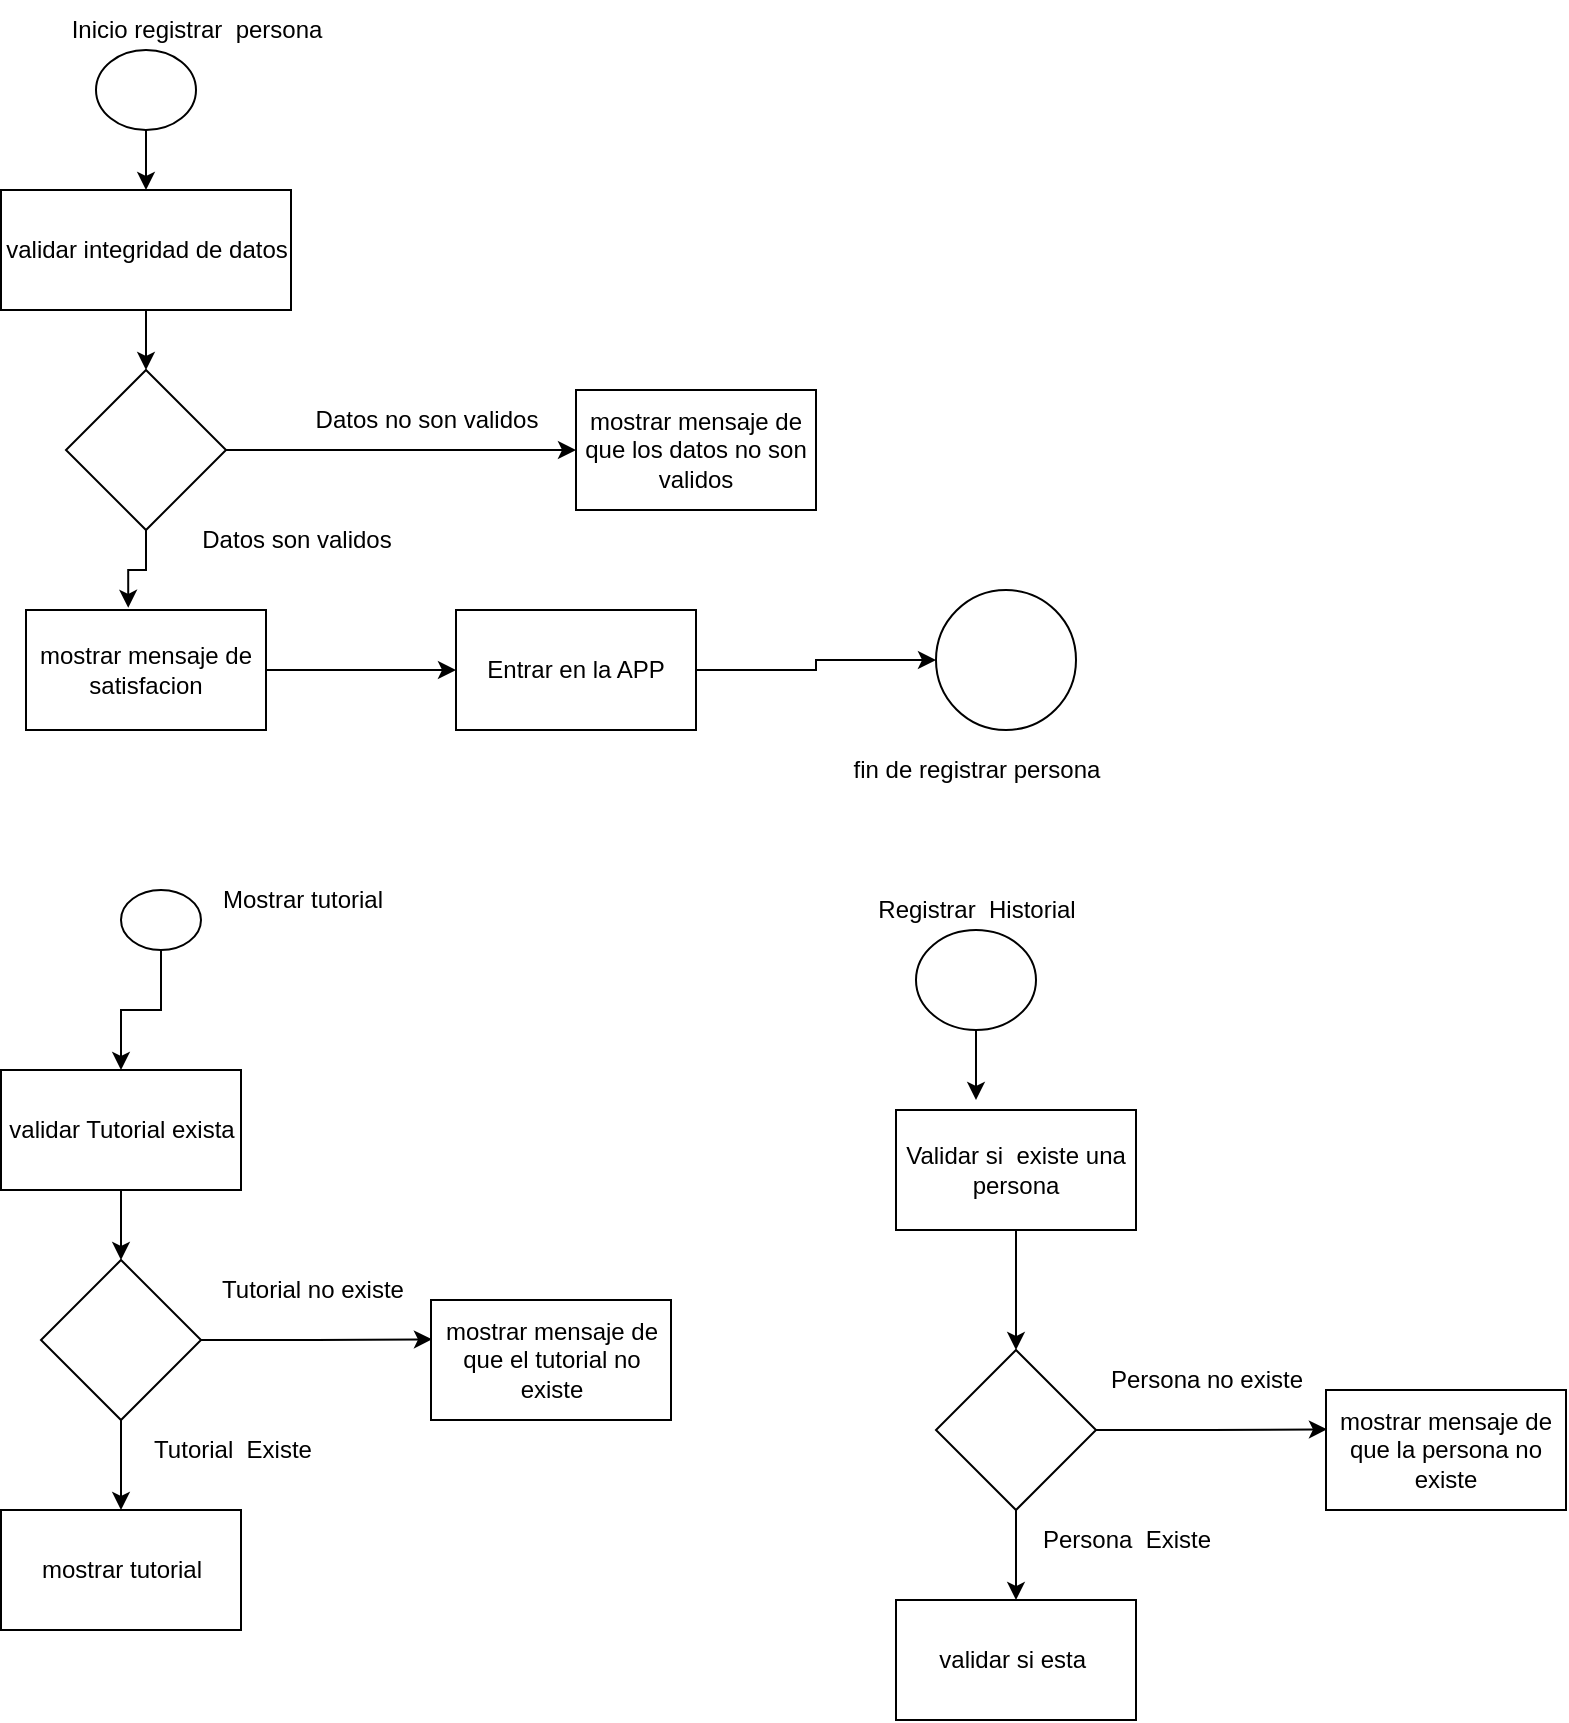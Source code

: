 <mxfile version="20.5.3" type="github">
  <diagram id="CPHFEnr3vd0cSPUor515" name="Página-1">
    <mxGraphModel dx="1483" dy="781" grid="1" gridSize="10" guides="1" tooltips="1" connect="1" arrows="1" fold="1" page="1" pageScale="1" pageWidth="827" pageHeight="1169" math="0" shadow="0">
      <root>
        <mxCell id="0" />
        <mxCell id="1" parent="0" />
        <mxCell id="SK879dmGWXdE1maNSfmL-5" style="edgeStyle=orthogonalEdgeStyle;rounded=0;orthogonalLoop=1;jettySize=auto;html=1;entryX=0.5;entryY=0;entryDx=0;entryDy=0;" edge="1" parent="1" source="SK879dmGWXdE1maNSfmL-2" target="SK879dmGWXdE1maNSfmL-6">
          <mxGeometry relative="1" as="geometry">
            <mxPoint x="165" y="120" as="targetPoint" />
          </mxGeometry>
        </mxCell>
        <mxCell id="SK879dmGWXdE1maNSfmL-2" value="" style="ellipse;whiteSpace=wrap;html=1;" vertex="1" parent="1">
          <mxGeometry x="140" y="50" width="50" height="40" as="geometry" />
        </mxCell>
        <mxCell id="SK879dmGWXdE1maNSfmL-3" value="Inicio registrar&amp;nbsp; persona" style="text;html=1;align=center;verticalAlign=middle;resizable=0;points=[];autosize=1;strokeColor=none;fillColor=none;" vertex="1" parent="1">
          <mxGeometry x="115" y="25" width="150" height="30" as="geometry" />
        </mxCell>
        <mxCell id="SK879dmGWXdE1maNSfmL-8" style="edgeStyle=orthogonalEdgeStyle;rounded=0;orthogonalLoop=1;jettySize=auto;html=1;entryX=0.5;entryY=0;entryDx=0;entryDy=0;" edge="1" parent="1" source="SK879dmGWXdE1maNSfmL-6" target="SK879dmGWXdE1maNSfmL-7">
          <mxGeometry relative="1" as="geometry" />
        </mxCell>
        <mxCell id="SK879dmGWXdE1maNSfmL-6" value="validar integridad de datos" style="rounded=0;whiteSpace=wrap;html=1;" vertex="1" parent="1">
          <mxGeometry x="92.5" y="120" width="145" height="60" as="geometry" />
        </mxCell>
        <mxCell id="SK879dmGWXdE1maNSfmL-10" style="edgeStyle=orthogonalEdgeStyle;rounded=0;orthogonalLoop=1;jettySize=auto;html=1;entryX=0;entryY=0.5;entryDx=0;entryDy=0;" edge="1" parent="1" source="SK879dmGWXdE1maNSfmL-7" target="SK879dmGWXdE1maNSfmL-11">
          <mxGeometry relative="1" as="geometry">
            <mxPoint x="270" y="250" as="targetPoint" />
          </mxGeometry>
        </mxCell>
        <mxCell id="SK879dmGWXdE1maNSfmL-14" style="edgeStyle=orthogonalEdgeStyle;rounded=0;orthogonalLoop=1;jettySize=auto;html=1;entryX=0.426;entryY=-0.018;entryDx=0;entryDy=0;entryPerimeter=0;" edge="1" parent="1" source="SK879dmGWXdE1maNSfmL-7" target="SK879dmGWXdE1maNSfmL-35">
          <mxGeometry relative="1" as="geometry">
            <mxPoint x="165" y="330.0" as="targetPoint" />
          </mxGeometry>
        </mxCell>
        <mxCell id="SK879dmGWXdE1maNSfmL-7" value="" style="rhombus;whiteSpace=wrap;html=1;" vertex="1" parent="1">
          <mxGeometry x="125" y="210" width="80" height="80" as="geometry" />
        </mxCell>
        <mxCell id="SK879dmGWXdE1maNSfmL-11" value="mostrar mensaje de que los datos no son validos" style="rounded=0;whiteSpace=wrap;html=1;" vertex="1" parent="1">
          <mxGeometry x="380" y="220" width="120" height="60" as="geometry" />
        </mxCell>
        <mxCell id="SK879dmGWXdE1maNSfmL-12" value="Datos no son validos" style="text;html=1;align=center;verticalAlign=middle;resizable=0;points=[];autosize=1;strokeColor=none;fillColor=none;" vertex="1" parent="1">
          <mxGeometry x="240" y="220" width="130" height="30" as="geometry" />
        </mxCell>
        <mxCell id="SK879dmGWXdE1maNSfmL-17" style="edgeStyle=orthogonalEdgeStyle;rounded=0;orthogonalLoop=1;jettySize=auto;html=1;entryX=0.5;entryY=0;entryDx=0;entryDy=0;exitX=0.5;exitY=1;exitDx=0;exitDy=0;" edge="1" parent="1" source="SK879dmGWXdE1maNSfmL-27" target="SK879dmGWXdE1maNSfmL-25">
          <mxGeometry relative="1" as="geometry">
            <mxPoint x="172.5" y="510.0" as="sourcePoint" />
            <mxPoint x="172.5" y="550.0" as="targetPoint" />
          </mxGeometry>
        </mxCell>
        <mxCell id="SK879dmGWXdE1maNSfmL-16" value="mostrar tutorial" style="rounded=0;whiteSpace=wrap;html=1;" vertex="1" parent="1">
          <mxGeometry x="92.5" y="780" width="120" height="60" as="geometry" />
        </mxCell>
        <mxCell id="SK879dmGWXdE1maNSfmL-24" value="mostrar mensaje de que el tutorial no existe" style="rounded=0;whiteSpace=wrap;html=1;" vertex="1" parent="1">
          <mxGeometry x="307.5" y="675" width="120" height="60" as="geometry" />
        </mxCell>
        <mxCell id="SK879dmGWXdE1maNSfmL-30" style="edgeStyle=orthogonalEdgeStyle;rounded=0;orthogonalLoop=1;jettySize=auto;html=1;entryX=0.5;entryY=0;entryDx=0;entryDy=0;" edge="1" parent="1" source="SK879dmGWXdE1maNSfmL-25" target="SK879dmGWXdE1maNSfmL-29">
          <mxGeometry relative="1" as="geometry" />
        </mxCell>
        <mxCell id="SK879dmGWXdE1maNSfmL-25" value="validar Tutorial exista" style="rounded=0;whiteSpace=wrap;html=1;" vertex="1" parent="1">
          <mxGeometry x="92.5" y="560" width="120" height="60" as="geometry" />
        </mxCell>
        <mxCell id="SK879dmGWXdE1maNSfmL-26" value="Datos son validos" style="text;html=1;align=center;verticalAlign=middle;resizable=0;points=[];autosize=1;strokeColor=none;fillColor=none;" vertex="1" parent="1">
          <mxGeometry x="180" y="280" width="120" height="30" as="geometry" />
        </mxCell>
        <mxCell id="SK879dmGWXdE1maNSfmL-27" value="" style="ellipse;whiteSpace=wrap;html=1;" vertex="1" parent="1">
          <mxGeometry x="152.5" y="470" width="40" height="30" as="geometry" />
        </mxCell>
        <mxCell id="SK879dmGWXdE1maNSfmL-28" value="Mostrar tutorial" style="text;html=1;align=center;verticalAlign=middle;resizable=0;points=[];autosize=1;strokeColor=none;fillColor=none;" vertex="1" parent="1">
          <mxGeometry x="192.5" y="460" width="100" height="30" as="geometry" />
        </mxCell>
        <mxCell id="SK879dmGWXdE1maNSfmL-31" style="edgeStyle=orthogonalEdgeStyle;rounded=0;orthogonalLoop=1;jettySize=auto;html=1;entryX=0.004;entryY=0.328;entryDx=0;entryDy=0;entryPerimeter=0;" edge="1" parent="1" source="SK879dmGWXdE1maNSfmL-29" target="SK879dmGWXdE1maNSfmL-24">
          <mxGeometry relative="1" as="geometry" />
        </mxCell>
        <mxCell id="SK879dmGWXdE1maNSfmL-33" style="edgeStyle=orthogonalEdgeStyle;rounded=0;orthogonalLoop=1;jettySize=auto;html=1;entryX=0.5;entryY=0;entryDx=0;entryDy=0;" edge="1" parent="1" source="SK879dmGWXdE1maNSfmL-29" target="SK879dmGWXdE1maNSfmL-16">
          <mxGeometry relative="1" as="geometry" />
        </mxCell>
        <mxCell id="SK879dmGWXdE1maNSfmL-29" value="" style="rhombus;whiteSpace=wrap;html=1;" vertex="1" parent="1">
          <mxGeometry x="112.5" y="655" width="80" height="80" as="geometry" />
        </mxCell>
        <mxCell id="SK879dmGWXdE1maNSfmL-32" value="Tutorial no existe" style="text;html=1;align=center;verticalAlign=middle;resizable=0;points=[];autosize=1;strokeColor=none;fillColor=none;" vertex="1" parent="1">
          <mxGeometry x="192.5" y="655" width="110" height="30" as="geometry" />
        </mxCell>
        <mxCell id="SK879dmGWXdE1maNSfmL-34" value="Tutorial&amp;nbsp; Existe" style="text;html=1;align=center;verticalAlign=middle;resizable=0;points=[];autosize=1;strokeColor=none;fillColor=none;" vertex="1" parent="1">
          <mxGeometry x="157.5" y="735" width="100" height="30" as="geometry" />
        </mxCell>
        <mxCell id="SK879dmGWXdE1maNSfmL-37" style="edgeStyle=orthogonalEdgeStyle;rounded=0;orthogonalLoop=1;jettySize=auto;html=1;" edge="1" parent="1" source="SK879dmGWXdE1maNSfmL-35" target="SK879dmGWXdE1maNSfmL-36">
          <mxGeometry relative="1" as="geometry" />
        </mxCell>
        <mxCell id="SK879dmGWXdE1maNSfmL-35" value="mostrar mensaje de satisfacion" style="whiteSpace=wrap;html=1;" vertex="1" parent="1">
          <mxGeometry x="105" y="330" width="120" height="60" as="geometry" />
        </mxCell>
        <mxCell id="SK879dmGWXdE1maNSfmL-42" style="edgeStyle=orthogonalEdgeStyle;rounded=0;orthogonalLoop=1;jettySize=auto;html=1;entryX=0;entryY=0.5;entryDx=0;entryDy=0;" edge="1" parent="1" source="SK879dmGWXdE1maNSfmL-36" target="SK879dmGWXdE1maNSfmL-40">
          <mxGeometry relative="1" as="geometry" />
        </mxCell>
        <mxCell id="SK879dmGWXdE1maNSfmL-36" value="Entrar en la APP" style="whiteSpace=wrap;html=1;" vertex="1" parent="1">
          <mxGeometry x="320" y="330" width="120" height="60" as="geometry" />
        </mxCell>
        <mxCell id="SK879dmGWXdE1maNSfmL-40" value="" style="ellipse;whiteSpace=wrap;html=1;" vertex="1" parent="1">
          <mxGeometry x="560" y="320" width="70" height="70" as="geometry" />
        </mxCell>
        <mxCell id="SK879dmGWXdE1maNSfmL-41" value="fin de registrar persona" style="text;html=1;align=center;verticalAlign=middle;resizable=0;points=[];autosize=1;strokeColor=none;fillColor=none;" vertex="1" parent="1">
          <mxGeometry x="505" y="395" width="150" height="30" as="geometry" />
        </mxCell>
        <mxCell id="SK879dmGWXdE1maNSfmL-46" style="edgeStyle=orthogonalEdgeStyle;rounded=0;orthogonalLoop=1;jettySize=auto;html=1;exitX=0.5;exitY=1;exitDx=0;exitDy=0;" edge="1" parent="1" source="SK879dmGWXdE1maNSfmL-43">
          <mxGeometry relative="1" as="geometry">
            <mxPoint x="580" y="575" as="targetPoint" />
          </mxGeometry>
        </mxCell>
        <mxCell id="SK879dmGWXdE1maNSfmL-43" value="" style="ellipse;whiteSpace=wrap;html=1;" vertex="1" parent="1">
          <mxGeometry x="550" y="490" width="60" height="50" as="geometry" />
        </mxCell>
        <mxCell id="SK879dmGWXdE1maNSfmL-44" value="Registrar&amp;nbsp; Historial" style="text;html=1;align=center;verticalAlign=middle;resizable=0;points=[];autosize=1;strokeColor=none;fillColor=none;" vertex="1" parent="1">
          <mxGeometry x="520" y="465" width="120" height="30" as="geometry" />
        </mxCell>
        <mxCell id="SK879dmGWXdE1maNSfmL-55" style="edgeStyle=orthogonalEdgeStyle;rounded=0;orthogonalLoop=1;jettySize=auto;html=1;" edge="1" parent="1" source="SK879dmGWXdE1maNSfmL-47" target="SK879dmGWXdE1maNSfmL-52">
          <mxGeometry relative="1" as="geometry" />
        </mxCell>
        <mxCell id="SK879dmGWXdE1maNSfmL-47" value="Validar si&amp;nbsp; existe una persona" style="whiteSpace=wrap;html=1;" vertex="1" parent="1">
          <mxGeometry x="540" y="580" width="120" height="60" as="geometry" />
        </mxCell>
        <mxCell id="SK879dmGWXdE1maNSfmL-48" value="validar si esta&amp;nbsp;" style="rounded=0;whiteSpace=wrap;html=1;" vertex="1" parent="1">
          <mxGeometry x="540" y="825" width="120" height="60" as="geometry" />
        </mxCell>
        <mxCell id="SK879dmGWXdE1maNSfmL-49" value="mostrar mensaje de que la persona no existe" style="rounded=0;whiteSpace=wrap;html=1;" vertex="1" parent="1">
          <mxGeometry x="755" y="720" width="120" height="60" as="geometry" />
        </mxCell>
        <mxCell id="SK879dmGWXdE1maNSfmL-50" style="edgeStyle=orthogonalEdgeStyle;rounded=0;orthogonalLoop=1;jettySize=auto;html=1;entryX=0.004;entryY=0.328;entryDx=0;entryDy=0;entryPerimeter=0;" edge="1" parent="1" source="SK879dmGWXdE1maNSfmL-52" target="SK879dmGWXdE1maNSfmL-49">
          <mxGeometry relative="1" as="geometry" />
        </mxCell>
        <mxCell id="SK879dmGWXdE1maNSfmL-51" style="edgeStyle=orthogonalEdgeStyle;rounded=0;orthogonalLoop=1;jettySize=auto;html=1;entryX=0.5;entryY=0;entryDx=0;entryDy=0;" edge="1" parent="1" source="SK879dmGWXdE1maNSfmL-52" target="SK879dmGWXdE1maNSfmL-48">
          <mxGeometry relative="1" as="geometry" />
        </mxCell>
        <mxCell id="SK879dmGWXdE1maNSfmL-52" value="" style="rhombus;whiteSpace=wrap;html=1;" vertex="1" parent="1">
          <mxGeometry x="560" y="700" width="80" height="80" as="geometry" />
        </mxCell>
        <mxCell id="SK879dmGWXdE1maNSfmL-53" value="Persona no existe" style="text;html=1;align=center;verticalAlign=middle;resizable=0;points=[];autosize=1;strokeColor=none;fillColor=none;" vertex="1" parent="1">
          <mxGeometry x="635" y="700" width="120" height="30" as="geometry" />
        </mxCell>
        <mxCell id="SK879dmGWXdE1maNSfmL-54" value="Persona&amp;nbsp; Existe" style="text;html=1;align=center;verticalAlign=middle;resizable=0;points=[];autosize=1;strokeColor=none;fillColor=none;" vertex="1" parent="1">
          <mxGeometry x="600" y="780" width="110" height="30" as="geometry" />
        </mxCell>
      </root>
    </mxGraphModel>
  </diagram>
</mxfile>
